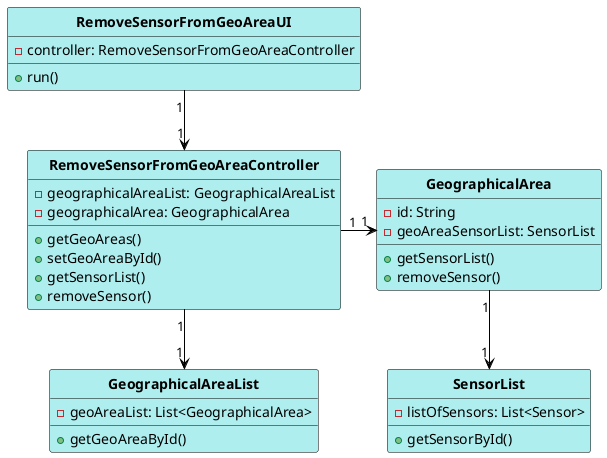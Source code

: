 @startuml
skinparam linetype ortho

skinparam class {
	BackgroundColor PaleTurquoise
	ArrowColor Black
	BorderColor Black
	FontStyle Bold
}

hide circle

RemoveSensorFromGeoAreaUI "1" -down-> "1" RemoveSensorFromGeoAreaController
RemoveSensorFromGeoAreaController "1" -down-> "1" GeographicalAreaList
RemoveSensorFromGeoAreaController "1" -> "1" GeographicalArea
GeographicalArea "1" --> "1" SensorList

Class RemoveSensorFromGeoAreaUI {
-controller: RemoveSensorFromGeoAreaController
+run()
}

Class RemoveSensorFromGeoAreaController {
-geographicalAreaList: GeographicalAreaList
-geographicalArea: GeographicalArea
+getGeoAreas()
+setGeoAreaById()
+getSensorList()
+removeSensor()
}

Class GeographicalAreaList {
-geoAreaList: List<GeographicalArea>
+getGeoAreaById()
}

Class GeographicalArea {
-id: String
-geoAreaSensorList: SensorList
+getSensorList()
+removeSensor()
}

Class SensorList {
-listOfSensors: List<Sensor>
+getSensorById()
}
@enduml
